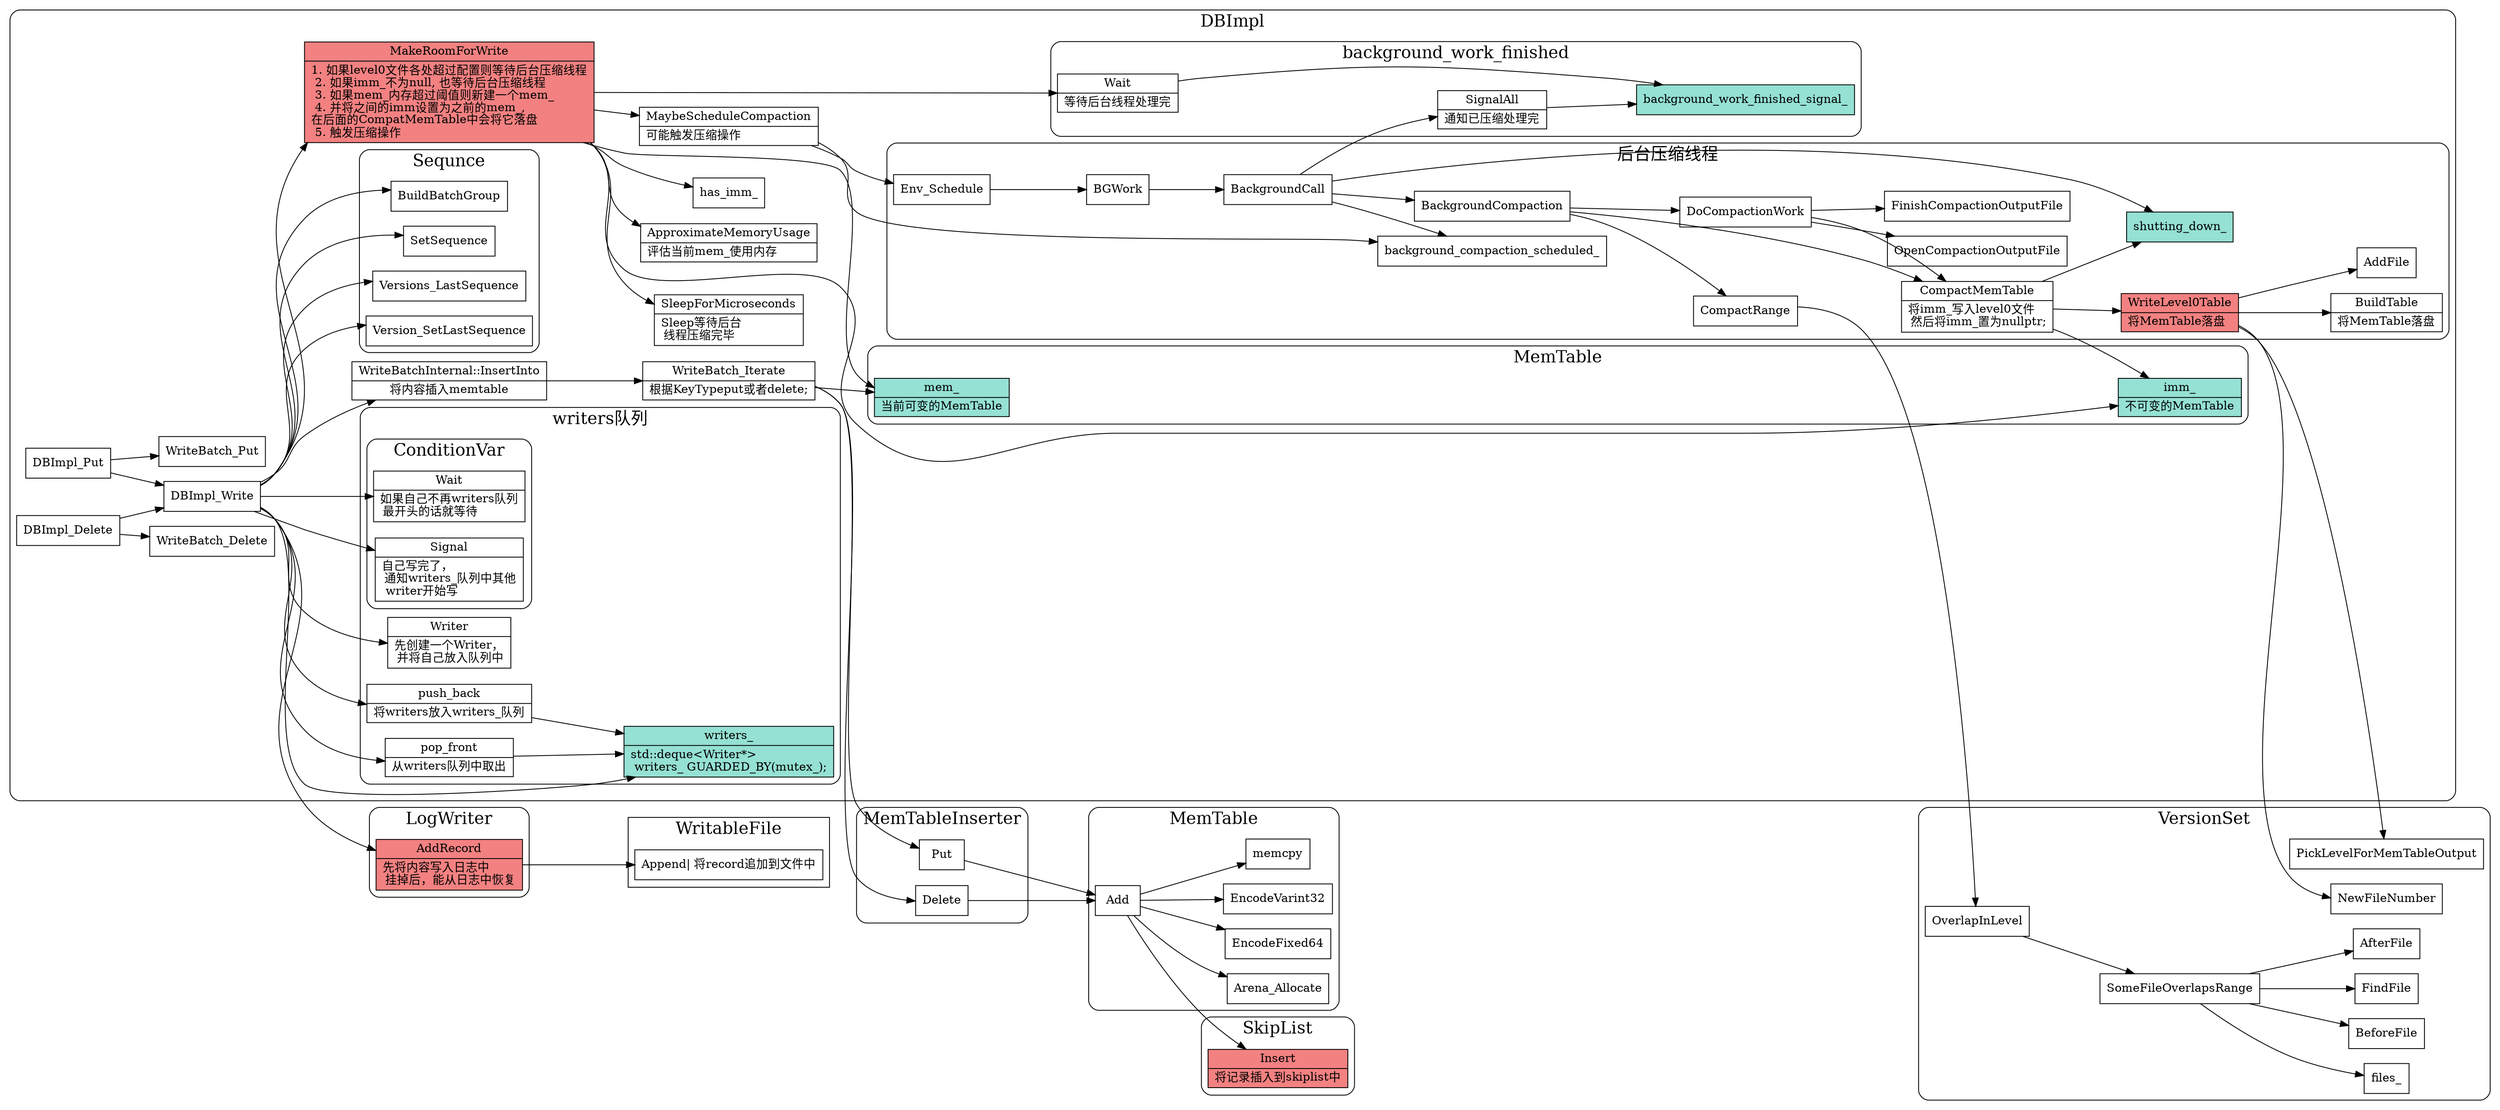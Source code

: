 digraph db_put {
  node[shape=box;];
  newrank=true;
  rankdir=LR;
  subgraph cluster_SkipList {
    graph[label="SkipList";fontsize=20;style=rounded];
    SkipList_Insert;
    SkipList_Insert[shape="record";
      fillcolor="#f38181"
      style=filled;
      label="{{
        Insert|
        将记录插入到skiplist中
      }}";
    ];
  };

  subgraph cluster_MemTable {
    graph[label="MemTable";fontsize=20;style=rounded];
    MemTable_Add[
      shape="record";
      label="{{
        Add
      }}";
    ];
    MemTable_Add -> {
      SkipList_Insert;
      Arena_Allocate;
      EncodeFixed64;
      EncodeVarint32;
      memcpy;
    }
  };
  subgraph cluster_VersionSet {
    graph[label="VersionSet";fontsize=20;style=rounded];
    PickLevelForMemTableOutput;
    OverlapInLevel -> SomeFileOverlapsRange;
    SomeFileOverlapsRange -> {
      AfterFile;
      files_;
      BeforeFile;
      FindFile;
    }
    NewFileNumber;
  };
  subgraph cluster_WritableFile {
    graph[label="WritableFile";fontsize=20;];
    WritableFile_Append[shape="record";
      label="{{
        Append\|
        将record追加到文件中\l
      }}";
    ];
    
  }

  subgraph cluster_LogWriter {
    graph[label="LogWriter";fontsize=20;style=rounded];
    AddRecord[
      fillcolor="#f38181"
      style=filled;
      shape="record";
      label="{{
        AddRecord|
        先将内容写入日志中\l
        挂掉后，能从日志中恢复\l
      }}";
    ];
    AddRecord -> WritableFile_Append;
  };

  subgraph cluster_MemTableInserter {
    graph[label="MemTableInserter";fontsize=20;style=rounded];
    MemTableInserter_Put[
      shape="record";
      label="{{
        Put
      }}";
    ];
    MemTableInserter_Delete[
      shape="record";
      label="{{
        Delete
      }}";
    ];
    MemTableInserter_Put -> MemTable_Add;
    MemTableInserter_Delete -> MemTable_Add;
  };

  subgraph cluster_DBImpl {
    graph[label="DBImpl";fontsize=20;style=rounded];
    subgraph cluster_background_work_finished {
      graph[label="background_work_finished";fontsize=20;style=rounded];
      background_work_finished_signal_[
        fillcolor="#95e1d3";
        style=filled;
        shape="record";
        label="{{
          background_work_finished_signal_
        }}";
      ];
      background_work_finished_signal__Wait[
        shape="record";
        label="{{
          Wait|
          等待后台线程处理完
        }}";
      ];
      background_work_finished_signal__SignalAll[
        shape="record";
        label="{{
          SignalAll|
          通知已压缩处理完
        }}";
      ];
      background_work_finished_signal__Wait -> background_work_finished_signal_;
      background_work_finished_signal__SignalAll -> background_work_finished_signal_;
    };
    subgraph cluster_writers {
      graph[label="writers队列";fontsize=20;style=rounded];
      subgraph cluster_cv {
        graph[label="ConditionVar";fontsize=20;style=rounded];
        cv_wait[
          shape="record";
          label="{{
            Wait|
            如果自己不再writers队列\l 
            最开头的话就等待\l
          }}";
        ];
        cv_Signal[
          shape="record";
          label="{{
            Signal|
            自己写完了，\l 
            通知writers_队列中其他\l
            writer开始写\l
          }}";
        ];
      };
      Writer[
        shape="record";
        label="{{
          Writer|
          先创建一个Writer，\l 
          并将自己放入队列中\l
        }}";
      ];
      writers_[
        fillcolor="#95e1d3";
        style=filled;
        shape="record";
        label="{{
          writers_|
            std::deque\<Writer*\> \l 
            writers_ GUARDED_BY(mutex_);\l
        }}";
      ];
      writers_push_back[
        shape="record";
        label="{{
          push_back|
          将writers放入writers_队列\l
        }}";
      ];
      writers_pop_front[
        shape="record";
        label="{{
          pop_front|
          从writers队列中取出\l
        }}";
      ];
      {
        writers_push_back;
        writers_pop_front;
      } -> writers_;
    };
    subgraph cluster_MemTable {
      graph[label="MemTable";fontsize=20;style=rounded];
      imm_;
      mem_;
    };

    imm_[
      fillcolor="#95e1d3";
      style=filled;
      shape="record";
      label="{{
        imm_|
        不可变的MemTable\l
      }}";
    ];
    mem_[
      fillcolor="#95e1d3";
      style=filled;
      shape="record";
      label="{{
        mem_|
        当前可变的MemTable
      }}";
    ];

    DBImpl_Put -> {
      DBImpl_Write;
      WriteBatch_Put;
    }
    DBImpl_Delete -> {
      WriteBatch_Delete;
      DBImpl_Write;
    }
    DBImpl_Write -> {
      Writer;
      cv_wait;
      MakeRoomForWrite;
      BuildBatchGroup;
      AddRecord;
      SetSequence;
      Versions_LastSequence;
      Version_SetLastSequence;
      writers_;
      cv_Signal
      writers_push_back;
      writers_pop_front;
      WriteBatchInternal_InsertInto;
    };

    subgraph cluster_Sequnce {
      graph[label="Sequnce";fontsize=20;style=rounded];
      BuildBatchGroup;
      Versions_LastSequence;
      Version_SetLastSequence;
      SetSequence;
    };

    WriteBatchInternal_InsertInto[
      shape="record";
      label="{{
        WriteBatchInternal::InsertInto|
        将内容插入memtable
      }}";
    ];
    SleepForMicroseconds[
      shape="record";
      label="{{
        SleepForMicroseconds|
        Sleep等待后台\l 
        线程压缩完毕\l
      }}";
    ];
    shutting_down_[
      fillcolor="#95e1d3";
      style=filled;
      shape="record";
      label="{{
        shutting_down_
      }}";
    ];

    MakeRoomForWrite -> {
      SleepForMicroseconds;
      background_work_finished_signal__Wait;
      MaybeScheduleCompaction;
      ApproximateMemoryUsage;
      mem_;
      imm_;
      has_imm_;
    };
    ApproximateMemoryUsage[
      shape="record";
      label="{{
        ApproximateMemoryUsage|
        评估当前mem_使用内存\l
      }}";
    ];
    MakeRoomForWrite[
      fillcolor="#f38181"
      style=filled;
      shape="record";
      label="{{
        MakeRoomForWrite|
        1. 如果level0文件各处超过配置则等待后台压缩线程\l
        2. 如果imm_不为null, 也等待后台压缩线程\l
        3. 如果mem_内存超过阈值则新建一个mem_\l
        4. 并将之间的imm设置为之前的mem_, \l在后面的CompatMemTable中会将它落盘\l
        5. 触发压缩操作\l
      }}";
    ];
    MaybeScheduleCompaction[
      shape="record";
      label="{{
        MaybeScheduleCompaction|
        可能触发压缩操作\l
      }}";
    ];

    WriteBatchInternal_InsertInto -> {
      WriteBatch_Iterate
    }
    WriteBatch_Iterate[
      shape="record";
      label="{{
        WriteBatch_Iterate|
        根据KeyTypeput或者delete;
      }}";
    ];
    WriteBatch_Iterate -> mem_;
    WriteBatch_Iterate -> {
      MemTableInserter_Put
      MemTableInserter_Delete;
    };

    MaybeScheduleCompaction -> {
      background_compaction_scheduled_;
      Env_Schedule;
    }
    subgraph cluster_BgThread {
      graph[label="后台压缩线程";fontsize=20;style=rounded];
      Env_Schedule -> BGWork -> BackgroundCall;
      BackgroundCall -> {
        shutting_down_;
        BackgroundCompaction;
        background_compaction_scheduled_
        background_work_finished_signal__SignalAll;
      }

      BackgroundCompaction -> {
        CompactMemTable;
        CompactRange;
        DoCompactionWork;
      };

      CompactMemTable[
        shape="record";
        label="{{
          CompactMemTable|
          将imm_写入level0文件\l
          然后将imm_置为nullptr;\l
        }}";
      ];
      CompactMemTable -> {
        imm_;
        WriteLevel0Table;
        shutting_down_;
      }
      WriteLevel0Table[
        fillcolor="#f38181"
        style=filled;
        shape="record";
        label="{{
          WriteLevel0Table|
          将MemTable落盘\l
        }}";
      ];
      BuildTable[
        shape="record";
        label="{{
          BuildTable|
          将MemTable落盘
        }}";
      ];
      DoCompactionWork -> {
        CompactMemTable;
        OpenCompactionOutputFile;
        FinishCompactionOutputFile;
      };

      WriteLevel0Table -> {
        BuildTable;
        PickLevelForMemTableOutput;
        AddFile;
        NewFileNumber;
      };
      CompactRange -> { OverlapInLevel; }
    };

  };
}
